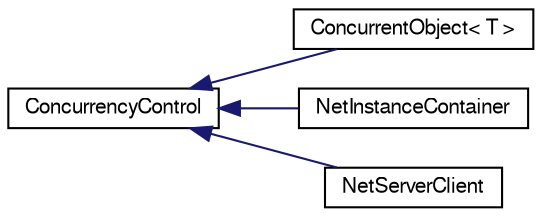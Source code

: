 digraph G
{
  edge [fontname="FreeSans",fontsize="10",labelfontname="FreeSans",labelfontsize="10"];
  node [fontname="FreeSans",fontsize="10",shape=record];
  rankdir=LR;
  Node1 [label="ConcurrencyControl",height=0.2,width=0.4,color="black", fillcolor="white", style="filled",URL="$class_concurrency_control.html",tooltip="Advanced concurrency control object."];
  Node1 -> Node2 [dir=back,color="midnightblue",fontsize="10",style="solid",fontname="FreeSans"];
  Node2 [label="ConcurrentObject\< T \>",height=0.2,width=0.4,color="black", fillcolor="white", style="filled",URL="$class_concurrent_object.html",tooltip="Uses ConcurrencyControl to safely control access to an object."];
  Node1 -> Node3 [dir=back,color="midnightblue",fontsize="10",style="solid",fontname="FreeSans"];
  Node3 [label="NetInstanceContainer",height=0.2,width=0.4,color="black", fillcolor="white", style="filled",URL="$class_net_instance_container.html",tooltip="Stores instances, allowing safe shutdown of instance."];
  Node1 -> Node4 [dir=back,color="midnightblue",fontsize="10",style="solid",fontname="FreeSans"];
  Node4 [label="NetServerClient",height=0.2,width=0.4,color="black", fillcolor="white", style="filled",URL="$class_net_server_client.html",tooltip="object stores and manages individual clients"];
}
